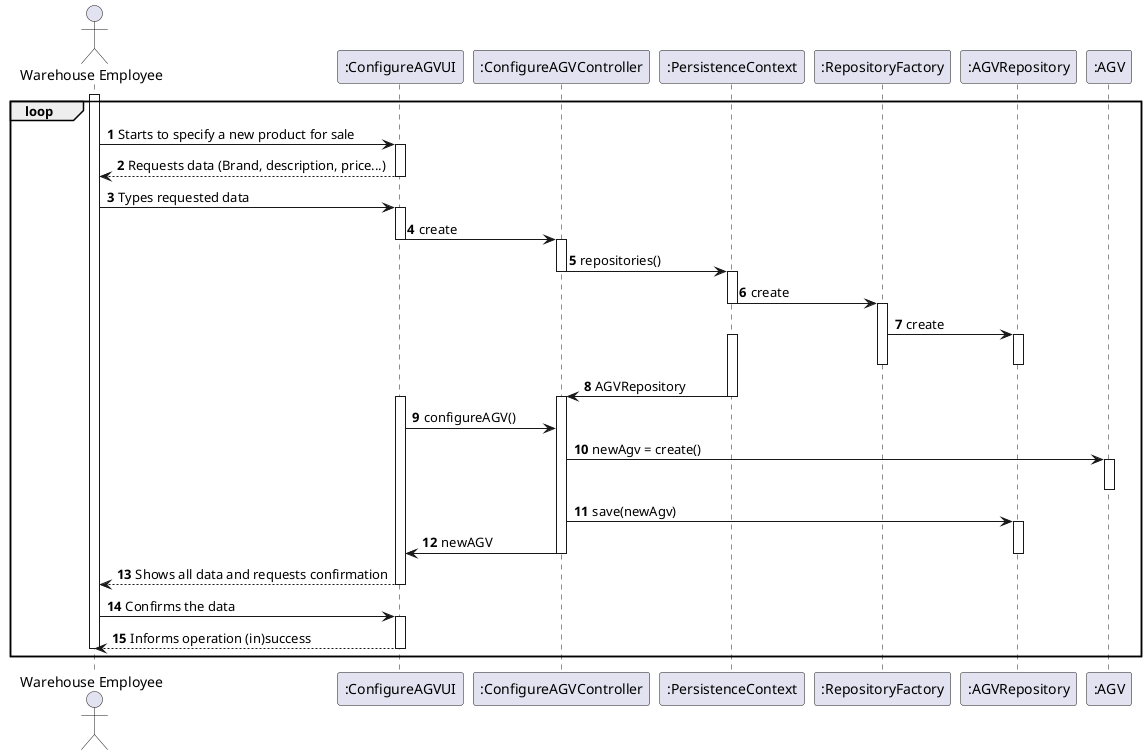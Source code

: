 @startuml
autonumber
actor "Warehouse Employee" as WE
participant ":ConfigureAGVUI" as UI
participant ":ConfigureAGVController" as CTRL
participant ":PersistenceContext" as PC
participant ":RepositoryFactory" as RF
participant ":AGVRepository" as AGVRep
participant ":AGV" as AGV

loop
activate WE

WE -> UI : Starts to specify a new product for sale
activate UI

UI --> WE : Requests data (Brand, description, price...)
deactivate UI

WE -> UI : Types requested data
activate UI

UI -> CTRL : create
deactivate UI
activate CTRL


CTRL -> PC : repositories()
deactivate CTRL
activate PC
PC -> RF : create
deactivate PC
activate RF

RF -> AGVRep : create
activate AGVRep
deactivate RF


deactivate AGVRep

activate PC
PC -> CTRL : AGVRepository
deactivate PC
activate CTRL
deactivate CTRL

activate UI
UI -> CTRL : configureAGV()

CTRL -> AGV : newAgv = create()
activate AGV
deactivate AGV


CTRL -> AGVRep : save(newAgv)
activate AGVRep

CTRL -> UI : newAGV

deactivate CTRL

deactivate AGVRep

UI --> WE :Shows all data and requests confirmation
deactivate UI

WE -> UI : Confirms the data
activate UI

UI --> WE : Informs operation (in)success
deactivate UI

deactivate WE
end loop

@enduml